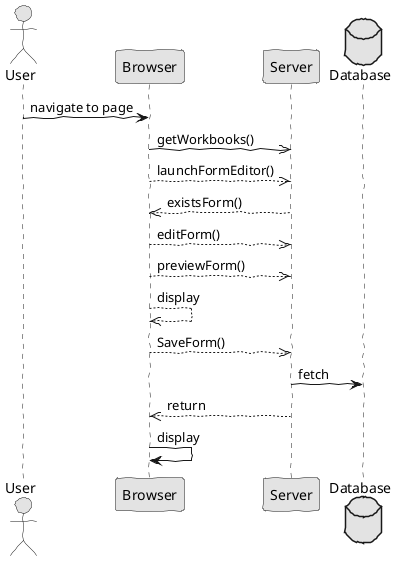 @startuml  analysis.png
skinparam handwritten true
skinparam monochrome true
skinparam packageStyle rect
skinparam defaultFontName FG Virgil
skinparam shadowing false

actor User

User -> Browser : navigate to page
Browser ->> Server : getWorkbooks()
Browser -->>Server : launchFormEditor()
Server -->>Browser : existsForm()
Browser -->>Server : editForm()
Browser -->>Server : previewForm()
Browser -->>Browser : display
Browser -->>Server : SaveForm()

database Database

Server -> Database : fetch

Server -->> Browser : return

Browser -> Browser : display

@enduml
